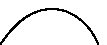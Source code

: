 numeric loose, tight;
loose := 3/4;
tight := 2;

def triangle(expr a,b,c) :=
   c = b rotatedaround(a,60);
enddef;

def preserve_shape(expr t) :=
   xxpart t =  yypart t;
   xypart t = -yxpart t;
enddef;

def render_as_line(expr pth, dt)(text ts) :=
   % Purpose:
   %   Erase & redraw the points where a path crosses itself.
   %
   % Args:
   %   pth is a path, presumably a knot
   %   dt  is a delta in time, big enough that when the upper edge of the crossing is repaired that edge is still continuous
   %   ts  is a list of times at which a crossing happens
   begingroup;
   save lo, hi;
   draw trefoil;
   forsuffixes t := ts:
      lo := t-dt;
      hi := t+dt;
      fill fullcircle scaled 5pt shifted point t of pth withcolor white;
      draw subpath (lo,hi) of pth withcolor black;
   endfor;
   endgroup;
enddef;

def render_as_rope(expr pth, dt, repair)(text ts) :=
   % Purpose:
   %   Erase & redraw the points where a path crosses itself.
   %
   % Args:
   %   pth is a path, presumably a knot
   %   dt  is a delta in time, big enough that when the upper edge of the crossing is repaired that edge is still continuous
   %   repair if true only touches up the knot crossings.
   %          if false draws the whole curve & touches up crossings.
   %   ts  is a list of times at which a crossing happens
   begingroup;
   save lo, hi, thick;
   pen thick;
   thick := pencircle scaled 1.5;
   if not repair:
      draw pth withpen thick;
      draw pth withcolor white;
   fi;
   % Repair the crossings
   forsuffixes t := ts:
      lo := t-dt;
      hi := t+dt;
      draw subpath (0.5[lo,t],0.5[hi,t]) of pth withpen thick;
      draw subpath (lo,hi) of pth withcolor white;
   endfor;
   endgroup;
enddef;

%(
beginfig(0) % A trefoil knot, rotationally symmetric
   % Position some guide points
   z0 = (0,0);
   z2-z1=(1cm,0);
   triangle(z0,z1,z2);
   % Build the path
   path trefoil;
   trefoil = z0..tension loose..
             z1..tension tight..
             z2..tension loose..
             z0..tension tight..
             z1..tension loose..
             z2..tension tight..
             cycle;
   render_as_line(trefoil,0.3)(1,3,5);
endfig;
%)

beginfig(1) % A trefoil knot, reflectionally symmetric
   % Position some guide points
   z0=origin;
   z2-z1=z1-z0=(0,1cm);

   % Position some guide points
   pair zig, zag;
   zig = (-1,1);
   zag = ( 1,1);
   % Build the path
   path trefoil;
   trefoil = z0{zig}..z1{zag}..z2{zig}..tension tight..
             z0{zag}..z1{zig}..z2{zag}..tension tight..
             cycle;
   render_as_rope(trefoil,0.3,false)(1,3,5);
endfig;


%(
beginfig(2) % Whitehead link
   % Position some guide points
   pair tl, bl, tr, br;
   tl = (0,1cm) rotated 60;
   bl = (0,1cm) rotated 120;
   br = (0,1cm) rotated 240;
   tr = (0,1cm) rotated 300;
   % Build the path
   path circ, link;
   circ = tl..tr..br..bl..cycle;
   link = tl..origin..br..tension loose..tr..origin..bl..tension loose..cycle;
   % Render. Since it has 2 components we need to go back & repair the 1st
   render_as_rope(circ,0.3,false)(0);
   render_as_rope(link,0.3,false)(1);
   render_as_rope(circ,0.3,true)(0,1);
endfig;
%)
end
